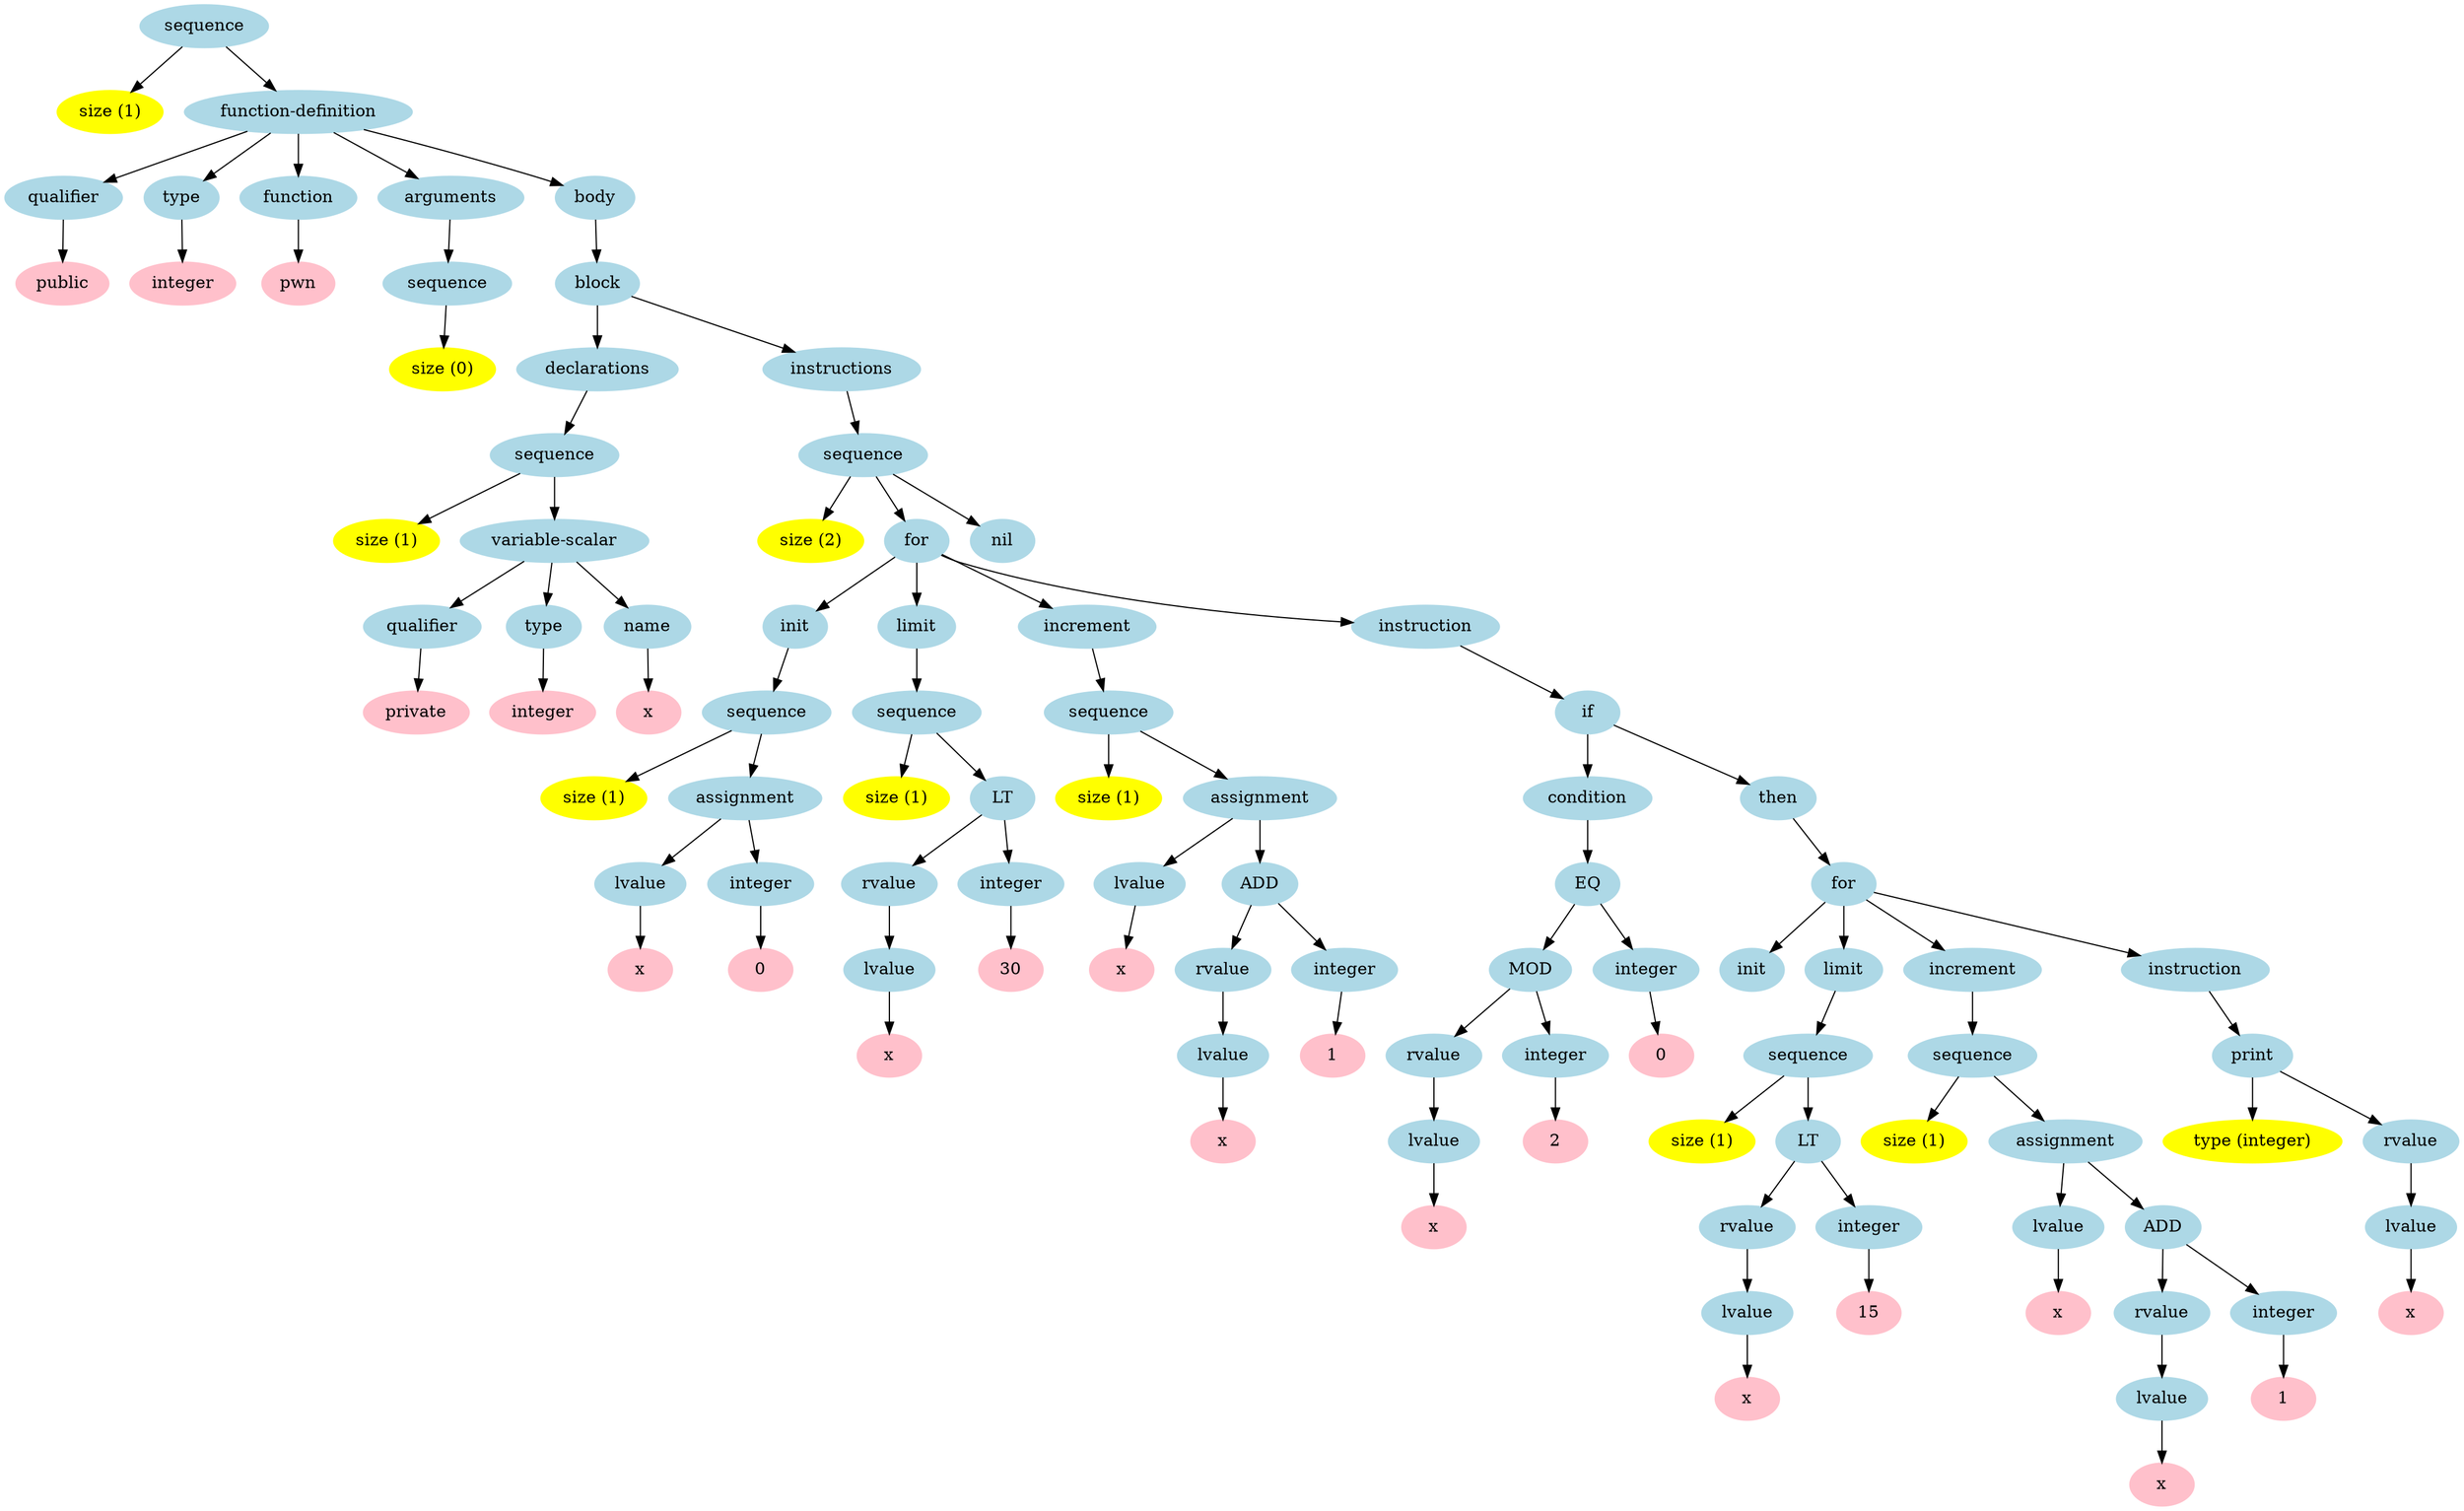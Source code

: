 digraph G {
"sequence1" [label="sequence",color=lightblue,style=filled,font=6];
"size2" [label="size (1)",color=yellow,style=filled,font=6];
"function-definition4" [label="function-definition",color=lightblue,style=filled,font=6];
"qualifier5" [label="qualifier",color=lightblue,style=filled,font=6];
"public6" [label="public",color=pink,style=filled,font=6];
"type7" [label="type",color=lightblue,style=filled,font=6];
"integer8" [label="integer",color=pink,style=filled,font=6];
"function9" [label="function",color=lightblue,style=filled,font=6];
"pwn10" [label="pwn",color=pink,style=filled,font=6];
"arguments11" [label="arguments",color=lightblue,style=filled,font=6];
"sequence12" [label="sequence",color=lightblue,style=filled,font=6];
"size13" [label="size (0)",color=yellow,style=filled,font=6];
"body15" [label="body",color=lightblue,style=filled,font=6];
"block16" [label="block",color=lightblue,style=filled,font=6];
"declarations17" [label="declarations",color=lightblue,style=filled,font=6];
"sequence18" [label="sequence",color=lightblue,style=filled,font=6];
"size19" [label="size (1)",color=yellow,style=filled,font=6];
"variable-scalar21" [label="variable-scalar",color=lightblue,style=filled,font=6];
"qualifier22" [label="qualifier",color=lightblue,style=filled,font=6];
"private23" [label="private",color=pink,style=filled,font=6];
"type24" [label="type",color=lightblue,style=filled,font=6];
"integer25" [label="integer",color=pink,style=filled,font=6];
"name26" [label="name",color=lightblue,style=filled,font=6];
"x27" [label="x",color=pink,style=filled,font=6];
"instructions28" [label="instructions",color=lightblue,style=filled,font=6];
"sequence29" [label="sequence",color=lightblue,style=filled,font=6];
"size30" [label="size (2)",color=yellow,style=filled,font=6];
"for32" [label="for",color=lightblue,style=filled,font=6];
"init33" [label="init",color=lightblue,style=filled,font=6];
"sequence34" [label="sequence",color=lightblue,style=filled,font=6];
"size35" [label="size (1)",color=yellow,style=filled,font=6];
"assignment37" [label="assignment",color=lightblue,style=filled,font=6];
"lvalue38" [label="lvalue",color=lightblue,style=filled,font=6];
"x39" [label="x",color=pink,style=filled,font=6];
"integer40" [label="integer",color=lightblue,style=filled,font=6];
"041" [label="0",color=pink,style=filled,font=6];
"limit42" [label="limit",color=lightblue,style=filled,font=6];
"sequence43" [label="sequence",color=lightblue,style=filled,font=6];
"size44" [label="size (1)",color=yellow,style=filled,font=6];
"LT46" [label="LT",color=lightblue,style=filled,font=6];
"rvalue47" [label="rvalue",color=lightblue,style=filled,font=6];
"lvalue48" [label="lvalue",color=lightblue,style=filled,font=6];
"x49" [label="x",color=pink,style=filled,font=6];
"integer50" [label="integer",color=lightblue,style=filled,font=6];
"3051" [label="30",color=pink,style=filled,font=6];
"increment52" [label="increment",color=lightblue,style=filled,font=6];
"sequence53" [label="sequence",color=lightblue,style=filled,font=6];
"size54" [label="size (1)",color=yellow,style=filled,font=6];
"assignment56" [label="assignment",color=lightblue,style=filled,font=6];
"lvalue57" [label="lvalue",color=lightblue,style=filled,font=6];
"x58" [label="x",color=pink,style=filled,font=6];
"ADD59" [label="ADD",color=lightblue,style=filled,font=6];
"rvalue60" [label="rvalue",color=lightblue,style=filled,font=6];
"lvalue61" [label="lvalue",color=lightblue,style=filled,font=6];
"x62" [label="x",color=pink,style=filled,font=6];
"integer63" [label="integer",color=lightblue,style=filled,font=6];
"164" [label="1",color=pink,style=filled,font=6];
"instruction65" [label="instruction",color=lightblue,style=filled,font=6];
"if66" [label="if",color=lightblue,style=filled,font=6];
"condition67" [label="condition",color=lightblue,style=filled,font=6];
"EQ68" [label="EQ",color=lightblue,style=filled,font=6];
"MOD69" [label="MOD",color=lightblue,style=filled,font=6];
"rvalue70" [label="rvalue",color=lightblue,style=filled,font=6];
"lvalue71" [label="lvalue",color=lightblue,style=filled,font=6];
"x72" [label="x",color=pink,style=filled,font=6];
"integer73" [label="integer",color=lightblue,style=filled,font=6];
"274" [label="2",color=pink,style=filled,font=6];
"integer75" [label="integer",color=lightblue,style=filled,font=6];
"076" [label="0",color=pink,style=filled,font=6];
"then77" [label="then",color=lightblue,style=filled,font=6];
"for78" [label="for",color=lightblue,style=filled,font=6];
"init79" [label="init",color=lightblue,style=filled,font=6];
"limit80" [label="limit",color=lightblue,style=filled,font=6];
"sequence81" [label="sequence",color=lightblue,style=filled,font=6];
"size82" [label="size (1)",color=yellow,style=filled,font=6];
"LT84" [label="LT",color=lightblue,style=filled,font=6];
"rvalue85" [label="rvalue",color=lightblue,style=filled,font=6];
"lvalue86" [label="lvalue",color=lightblue,style=filled,font=6];
"x87" [label="x",color=pink,style=filled,font=6];
"integer88" [label="integer",color=lightblue,style=filled,font=6];
"1589" [label="15",color=pink,style=filled,font=6];
"increment90" [label="increment",color=lightblue,style=filled,font=6];
"sequence91" [label="sequence",color=lightblue,style=filled,font=6];
"size92" [label="size (1)",color=yellow,style=filled,font=6];
"assignment94" [label="assignment",color=lightblue,style=filled,font=6];
"lvalue95" [label="lvalue",color=lightblue,style=filled,font=6];
"x96" [label="x",color=pink,style=filled,font=6];
"ADD97" [label="ADD",color=lightblue,style=filled,font=6];
"rvalue98" [label="rvalue",color=lightblue,style=filled,font=6];
"lvalue99" [label="lvalue",color=lightblue,style=filled,font=6];
"x100" [label="x",color=pink,style=filled,font=6];
"integer101" [label="integer",color=lightblue,style=filled,font=6];
"1102" [label="1",color=pink,style=filled,font=6];
"instruction103" [label="instruction",color=lightblue,style=filled,font=6];
"print104" [label="print",color=lightblue,style=filled,font=6];
"type105" [label="type (integer)",color=yellow,style=filled,font=6];
"rvalue107" [label="rvalue",color=lightblue,style=filled,font=6];
"lvalue108" [label="lvalue",color=lightblue,style=filled,font=6];
"x109" [label="x",color=pink,style=filled,font=6];
"nil110" [label="nil",color=lightblue,style=filled,font=6];

"sequence1" -> "size2";
"qualifier5" -> "public6";
"function-definition4" -> "qualifier5";
"type7" -> "integer8";
"function-definition4" -> "type7";
"function9" -> "pwn10";
"function-definition4" -> "function9";
"sequence12" -> "size13";
"arguments11" -> "sequence12";
"function-definition4" -> "arguments11";
"sequence18" -> "size19";
"qualifier22" -> "private23";
"variable-scalar21" -> "qualifier22";
"type24" -> "integer25";
"variable-scalar21" -> "type24";
"name26" -> "x27";
"variable-scalar21" -> "name26";
"sequence18" -> "variable-scalar21";
"declarations17" -> "sequence18";
"block16" -> "declarations17";
"sequence29" -> "size30";
"sequence34" -> "size35";
"lvalue38" -> "x39";
"assignment37" -> "lvalue38";
"integer40" -> "041";
"assignment37" -> "integer40";
"sequence34" -> "assignment37";
"init33" -> "sequence34";
"for32" -> "init33";
"sequence43" -> "size44";
"lvalue48" -> "x49";
"rvalue47" -> "lvalue48";
"LT46" -> "rvalue47";
"integer50" -> "3051";
"LT46" -> "integer50";
"sequence43" -> "LT46";
"limit42" -> "sequence43";
"for32" -> "limit42";
"sequence53" -> "size54";
"lvalue57" -> "x58";
"assignment56" -> "lvalue57";
"lvalue61" -> "x62";
"rvalue60" -> "lvalue61";
"ADD59" -> "rvalue60";
"integer63" -> "164";
"ADD59" -> "integer63";
"assignment56" -> "ADD59";
"sequence53" -> "assignment56";
"increment52" -> "sequence53";
"for32" -> "increment52";
"lvalue71" -> "x72";
"rvalue70" -> "lvalue71";
"MOD69" -> "rvalue70";
"integer73" -> "274";
"MOD69" -> "integer73";
"EQ68" -> "MOD69";
"integer75" -> "076";
"EQ68" -> "integer75";
"condition67" -> "EQ68";
"if66" -> "condition67";
"for78" -> "init79";
"sequence81" -> "size82";
"lvalue86" -> "x87";
"rvalue85" -> "lvalue86";
"LT84" -> "rvalue85";
"integer88" -> "1589";
"LT84" -> "integer88";
"sequence81" -> "LT84";
"limit80" -> "sequence81";
"for78" -> "limit80";
"sequence91" -> "size92";
"lvalue95" -> "x96";
"assignment94" -> "lvalue95";
"lvalue99" -> "x100";
"rvalue98" -> "lvalue99";
"ADD97" -> "rvalue98";
"integer101" -> "1102";
"ADD97" -> "integer101";
"assignment94" -> "ADD97";
"sequence91" -> "assignment94";
"increment90" -> "sequence91";
"for78" -> "increment90";
"print104" -> "type105";
"lvalue108" -> "x109";
"rvalue107" -> "lvalue108";
"print104" -> "rvalue107";
"instruction103" -> "print104";
"for78" -> "instruction103";
"then77" -> "for78";
"if66" -> "then77";
"instruction65" -> "if66";
"for32" -> "instruction65";
"sequence29" -> "for32";
"sequence29" -> "nil110";
"instructions28" -> "sequence29";
"block16" -> "instructions28";
"body15" -> "block16";
"function-definition4" -> "body15";
"sequence1" -> "function-definition4";
}
